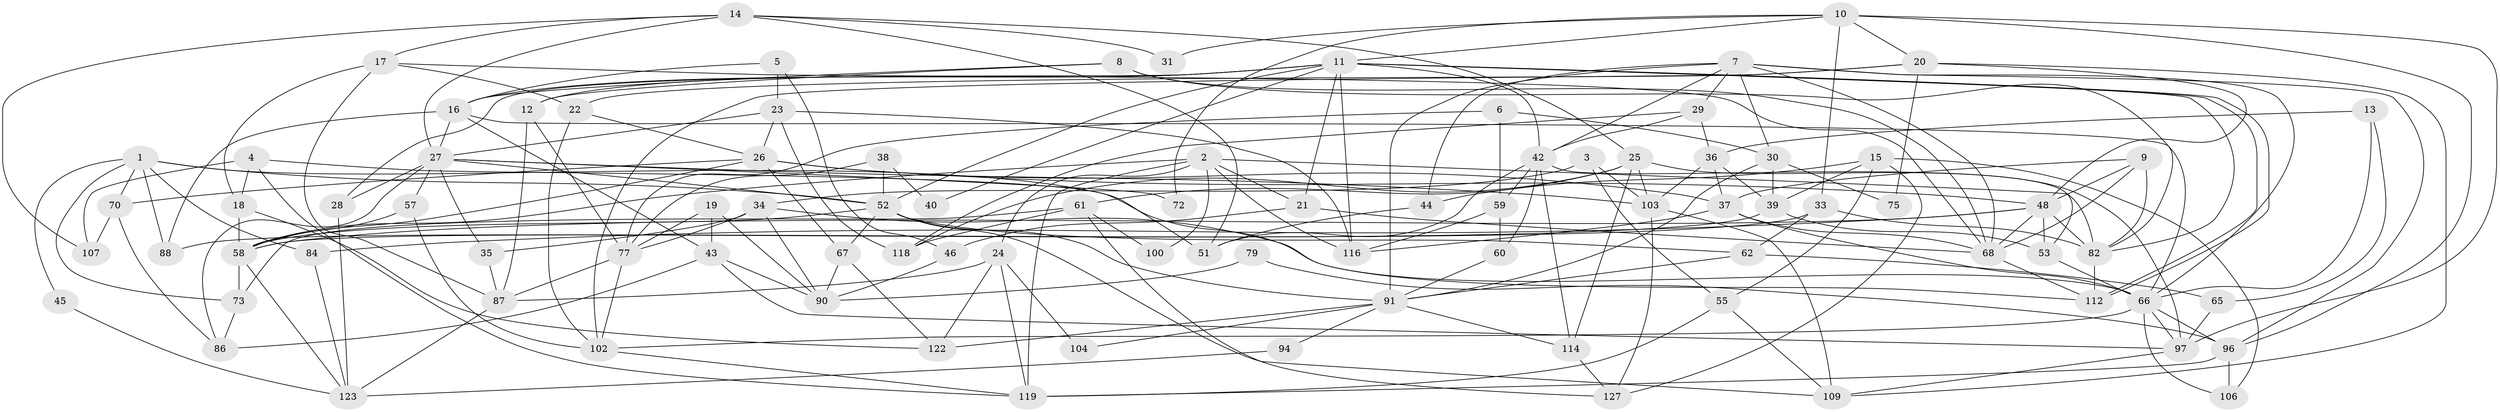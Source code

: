 // original degree distribution, {4: 0.3076923076923077, 3: 0.23076923076923078, 6: 0.06153846153846154, 2: 0.13076923076923078, 5: 0.2230769230769231, 7: 0.038461538461538464, 8: 0.007692307692307693}
// Generated by graph-tools (version 1.1) at 2025/41/03/06/25 10:41:52]
// undirected, 90 vertices, 217 edges
graph export_dot {
graph [start="1"]
  node [color=gray90,style=filled];
  1 [super="+47"];
  2 [super="+101"];
  3;
  4;
  5;
  6;
  7 [super="+74"];
  8 [super="+69"];
  9 [super="+113"];
  10 [super="+80"];
  11 [super="+64"];
  12;
  13;
  14 [super="+128"];
  15 [super="+49"];
  16 [super="+32"];
  17 [super="+83"];
  18;
  19;
  20 [super="+41"];
  21;
  22;
  23 [super="+50"];
  24 [super="+56"];
  25 [super="+111"];
  26 [super="+85"];
  27 [super="+78"];
  28;
  29;
  30 [super="+54"];
  31;
  33;
  34;
  35 [super="+81"];
  36 [super="+71"];
  37 [super="+124"];
  38;
  39 [super="+117"];
  40;
  42 [super="+99"];
  43 [super="+63"];
  44;
  45;
  46;
  48 [super="+92"];
  51;
  52 [super="+95"];
  53;
  55;
  57;
  58 [super="+115"];
  59;
  60;
  61 [super="+126"];
  62;
  65;
  66 [super="+76"];
  67;
  68 [super="+98"];
  70 [super="+129"];
  72;
  73;
  75;
  77 [super="+89"];
  79;
  82 [super="+93"];
  84;
  86;
  87 [super="+110"];
  88;
  90 [super="+130"];
  91 [super="+120"];
  94;
  96 [super="+125"];
  97;
  100;
  102 [super="+105"];
  103 [super="+108"];
  104;
  106;
  107;
  109;
  112;
  114;
  116;
  118;
  119 [super="+121"];
  122;
  123;
  127;
  1 -- 73;
  1 -- 112;
  1 -- 45;
  1 -- 52;
  1 -- 84;
  1 -- 70;
  1 -- 88;
  2 -- 58;
  2 -- 116;
  2 -- 21;
  2 -- 82;
  2 -- 100;
  2 -- 24;
  2 -- 119;
  3 -- 55;
  3 -- 34;
  3 -- 103;
  4 -- 119;
  4 -- 18;
  4 -- 51;
  4 -- 107;
  5 -- 46;
  5 -- 23;
  5 -- 16;
  6 -- 77;
  6 -- 30;
  6 -- 59;
  7 -- 29;
  7 -- 68;
  7 -- 96;
  7 -- 42;
  7 -- 30;
  7 -- 66;
  7 -- 91;
  7 -- 44;
  8 -- 82;
  8 -- 16;
  8 -- 12;
  8 -- 68;
  9 -- 37;
  9 -- 82;
  9 -- 48;
  9 -- 68;
  10 -- 97;
  10 -- 31;
  10 -- 11;
  10 -- 96;
  10 -- 33;
  10 -- 20;
  10 -- 72;
  11 -- 112;
  11 -- 112;
  11 -- 21;
  11 -- 28;
  11 -- 82;
  11 -- 42;
  11 -- 52;
  11 -- 116;
  11 -- 40;
  11 -- 12;
  11 -- 16;
  12 -- 77;
  12 -- 87;
  13 -- 65;
  13 -- 36;
  13 -- 66;
  14 -- 51;
  14 -- 107;
  14 -- 25;
  14 -- 27;
  14 -- 31;
  14 -- 17;
  15 -- 106;
  15 -- 55;
  15 -- 39;
  15 -- 44;
  15 -- 127;
  16 -- 27;
  16 -- 88;
  16 -- 66;
  16 -- 43;
  17 -- 22;
  17 -- 18;
  17 -- 68;
  17 -- 87;
  18 -- 122;
  18 -- 58;
  19 -- 90;
  19 -- 77;
  19 -- 43;
  20 -- 102;
  20 -- 75;
  20 -- 109;
  20 -- 48;
  20 -- 22;
  21 -- 46;
  21 -- 68;
  22 -- 102;
  22 -- 26;
  23 -- 116;
  23 -- 26;
  23 -- 27;
  23 -- 118;
  24 -- 122;
  24 -- 119;
  24 -- 87;
  24 -- 104;
  25 -- 97 [weight=2];
  25 -- 114;
  25 -- 118;
  25 -- 61;
  25 -- 103;
  26 -- 37;
  26 -- 70;
  26 -- 48;
  26 -- 67;
  26 -- 58;
  27 -- 52;
  27 -- 86;
  27 -- 72;
  27 -- 57;
  27 -- 28;
  27 -- 103;
  27 -- 35;
  28 -- 123;
  29 -- 36;
  29 -- 118;
  29 -- 42;
  30 -- 91;
  30 -- 75;
  30 -- 39;
  33 -- 62;
  33 -- 58;
  33 -- 82;
  34 -- 66;
  34 -- 35;
  34 -- 77;
  34 -- 90;
  35 -- 87;
  36 -- 103 [weight=2];
  36 -- 37;
  36 -- 39;
  37 -- 116;
  37 -- 68;
  37 -- 66;
  38 -- 40;
  38 -- 77;
  38 -- 52;
  39 -- 53;
  39 -- 88;
  42 -- 51;
  42 -- 53;
  42 -- 60;
  42 -- 114;
  42 -- 59;
  43 -- 86;
  43 -- 97;
  43 -- 90;
  44 -- 51;
  45 -- 123;
  46 -- 90;
  48 -- 68;
  48 -- 58;
  48 -- 82;
  48 -- 53;
  48 -- 84;
  52 -- 109;
  52 -- 67;
  52 -- 91;
  52 -- 58;
  52 -- 62;
  53 -- 66;
  55 -- 109;
  55 -- 119;
  57 -- 102;
  57 -- 58;
  58 -- 73;
  58 -- 123;
  59 -- 60;
  59 -- 116;
  60 -- 91;
  61 -- 100;
  61 -- 73;
  61 -- 118;
  61 -- 127;
  62 -- 65;
  62 -- 91;
  65 -- 97;
  66 -- 96;
  66 -- 102;
  66 -- 97;
  66 -- 106;
  67 -- 122;
  67 -- 90;
  68 -- 112;
  70 -- 107;
  70 -- 86;
  73 -- 86;
  77 -- 87;
  77 -- 102;
  79 -- 96;
  79 -- 90;
  82 -- 112;
  84 -- 123;
  87 -- 123;
  91 -- 94;
  91 -- 114;
  91 -- 122;
  91 -- 104;
  94 -- 123;
  96 -- 119;
  96 -- 106;
  97 -- 109;
  102 -- 119;
  103 -- 127;
  103 -- 109;
  114 -- 127;
}
